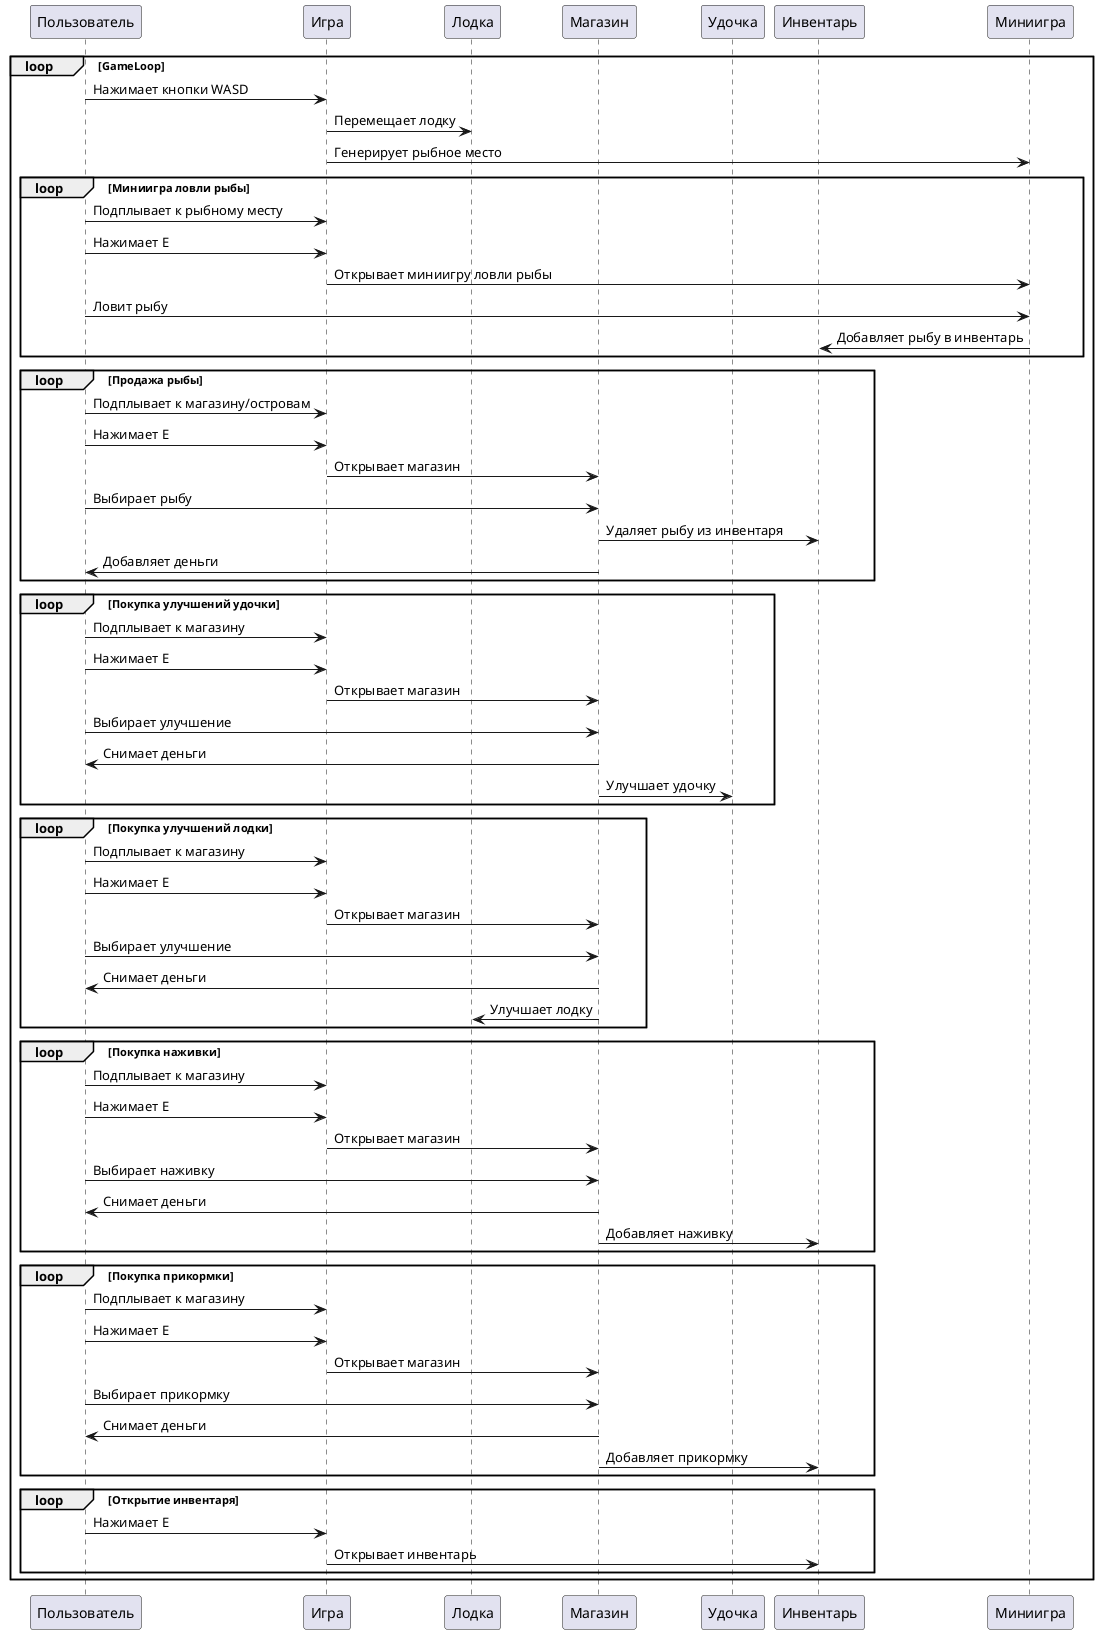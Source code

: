 @startuml
participant Пользователь
participant Игра
participant Лодка
participant Магазин
participant Удочка
participant Инвентарь

loop GameLoop
    Пользователь -> Игра: Нажимает кнопки WASD
    Игра -> Лодка: Перемещает лодку
    Игра -> Миниигра: Генерирует рыбное место
    
    loop Миниигра ловли рыбы
        Пользователь -> Игра: Подплывает к рыбному месту
        Пользователь -> Игра: Нажимает E
        Игра -> Миниигра: Открывает миниигру ловли рыбы
        Пользователь -> Миниигра: Ловит рыбу
        Миниигра -> Инвентарь: Добавляет рыбу в инвентарь
    end
    
    loop Продажа рыбы
        Пользователь -> Игра: Подплывает к магазину/островам
        Пользователь -> Игра: Нажимает E
        Игра -> Магазин: Открывает магазин
        Пользователь -> Магазин: Выбирает рыбу
        Магазин -> Инвентарь: Удаляет рыбу из инвентаря
        Магазин -> Пользователь: Добавляет деньги
    end
    
    loop Покупка улучшений удочки
        Пользователь -> Игра: Подплывает к магазину
        Пользователь -> Игра: Нажимает E
        Игра -> Магазин: Открывает магазин
        Пользователь -> Магазин: Выбирает улучшение
        Магазин -> Пользователь: Снимает деньги
        Магазин -> Удочка: Улучшает удочку
    end

    loop Покупка улучшений лодки
        Пользователь -> Игра: Подплывает к магазину
        Пользователь -> Игра: Нажимает E
        Игра -> Магазин: Открывает магазин
        Пользователь -> Магазин: Выбирает улучшение
        Магазин -> Пользователь: Снимает деньги
        Магазин -> Лодка: Улучшает лодку
    end

    loop Покупка наживки
        Пользователь -> Игра: Подплывает к магазину
        Пользователь -> Игра: Нажимает E
        Игра -> Магазин: Открывает магазин
        Пользователь -> Магазин: Выбирает наживку
        Магазин -> Пользователь: Снимает деньги
        Магазин -> Инвентарь: Добавляет наживку
    end
    
    loop Покупка прикормки
        Пользователь -> Игра: Подплывает к магазину
        Пользователь -> Игра: Нажимает E
        Игра -> Магазин: Открывает магазин
        Пользователь -> Магазин: Выбирает прикормку
        Магазин -> Пользователь: Снимает деньги
        Магазин -> Инвентарь: Добавляет прикормку
    end
    
    loop Открытие инвентаря
        Пользователь -> Игра: Нажимает E
        Игра -> Инвентарь: Открывает инвентарь
    end
end
@enduml